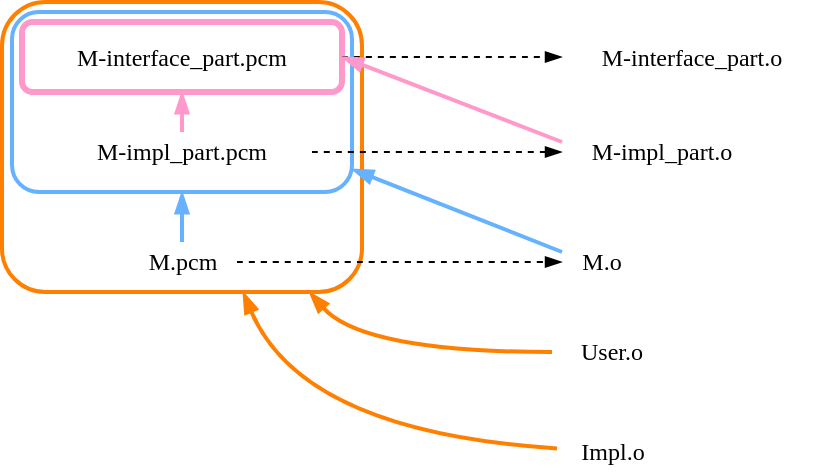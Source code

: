 <mxfile version="20.7.4" type="device"><diagram id="dDJA4pnC_C6GL-BI-GI4" name="第 1 页"><mxGraphModel dx="658" dy="500" grid="1" gridSize="10" guides="1" tooltips="1" connect="1" arrows="1" fold="1" page="1" pageScale="1" pageWidth="827" pageHeight="1169" math="0" shadow="0"><root><mxCell id="0"/><mxCell id="1" parent="0"/><mxCell id="03hj2PF1EpARZfvwSzxG-23" value="" style="rounded=1;whiteSpace=wrap;html=1;fontFamily=MiSans;verticalAlign=bottom;fillColor=none;strokeColor=#FF8000;strokeWidth=2;" vertex="1" parent="1"><mxGeometry x="170" y="455" width="180" height="145" as="geometry"/></mxCell><mxCell id="03hj2PF1EpARZfvwSzxG-21" value="" style="rounded=1;whiteSpace=wrap;html=1;fontFamily=MiSans;verticalAlign=bottom;fillColor=none;strokeColor=#66B2FF;strokeWidth=2;" vertex="1" parent="1"><mxGeometry x="175" y="460" width="170" height="90" as="geometry"/></mxCell><mxCell id="03hj2PF1EpARZfvwSzxG-5" value="Impl.o" style="text;html=1;strokeColor=none;fillColor=none;align=center;verticalAlign=middle;whiteSpace=wrap;rounded=0;fontFamily=MiSans;" vertex="1" parent="1"><mxGeometry x="447.5" y="670" width="55" height="20" as="geometry"/></mxCell><mxCell id="03hj2PF1EpARZfvwSzxG-6" value="User.o" style="text;html=1;strokeColor=none;fillColor=none;align=center;verticalAlign=middle;whiteSpace=wrap;rounded=0;fontFamily=MiSans;" vertex="1" parent="1"><mxGeometry x="445" y="620" width="60" height="20" as="geometry"/></mxCell><mxCell id="03hj2PF1EpARZfvwSzxG-7" value="M-interface_part.o" style="text;html=1;strokeColor=none;fillColor=none;align=center;verticalAlign=middle;whiteSpace=wrap;rounded=0;fontFamily=MiSans;" vertex="1" parent="1"><mxGeometry x="450" y="472.5" width="130" height="20" as="geometry"/></mxCell><mxCell id="03hj2PF1EpARZfvwSzxG-9" value="M.o" style="text;html=1;strokeColor=none;fillColor=none;align=center;verticalAlign=middle;whiteSpace=wrap;rounded=0;fontFamily=MiSans;" vertex="1" parent="1"><mxGeometry x="450" y="575" width="40" height="20" as="geometry"/></mxCell><mxCell id="03hj2PF1EpARZfvwSzxG-20" value="" style="rounded=1;whiteSpace=wrap;html=1;fontFamily=MiSans;fillColor=none;strokeColor=#FF99CC;strokeWidth=3;" vertex="1" parent="1"><mxGeometry x="180" y="465" width="160" height="35" as="geometry"/></mxCell><mxCell id="03hj2PF1EpARZfvwSzxG-22" value="M-impl_part.pcm" style="text;html=1;strokeColor=none;fillColor=none;align=center;verticalAlign=middle;whiteSpace=wrap;rounded=0;fontFamily=MiSans;" vertex="1" parent="1"><mxGeometry x="195" y="520" width="130" height="20" as="geometry"/></mxCell><mxCell id="03hj2PF1EpARZfvwSzxG-32" style="edgeStyle=orthogonalEdgeStyle;curved=1;orthogonalLoop=1;jettySize=auto;html=1;strokeColor=#000000;strokeWidth=1;fontFamily=MiSans;endArrow=blockThin;endFill=1;dashed=1;" edge="1" parent="1" source="03hj2PF1EpARZfvwSzxG-24" target="03hj2PF1EpARZfvwSzxG-9"><mxGeometry relative="1" as="geometry"/></mxCell><mxCell id="03hj2PF1EpARZfvwSzxG-24" value="M.pcm" style="text;html=1;strokeColor=none;fillColor=none;align=center;verticalAlign=middle;whiteSpace=wrap;rounded=0;fontFamily=MiSans;" vertex="1" parent="1"><mxGeometry x="232.5" y="575" width="55" height="20" as="geometry"/></mxCell><mxCell id="03hj2PF1EpARZfvwSzxG-25" value="" style="endArrow=blockThin;html=1;fontFamily=MiSans;curved=1;endFill=1;strokeColor=#FF99CC;strokeWidth=2;" edge="1" parent="1" source="03hj2PF1EpARZfvwSzxG-22" target="03hj2PF1EpARZfvwSzxG-20"><mxGeometry width="50" height="50" relative="1" as="geometry"><mxPoint x="400" y="470" as="sourcePoint"/><mxPoint x="450" y="420" as="targetPoint"/></mxGeometry></mxCell><mxCell id="03hj2PF1EpARZfvwSzxG-26" value="M-interface_part.pcm" style="text;html=1;strokeColor=none;fillColor=none;align=center;verticalAlign=middle;whiteSpace=wrap;rounded=0;fontFamily=MiSans;" vertex="1" parent="1"><mxGeometry x="190" y="472.5" width="140" height="20" as="geometry"/></mxCell><mxCell id="03hj2PF1EpARZfvwSzxG-27" value="" style="endArrow=blockThin;html=1;fontFamily=MiSans;curved=1;endFill=1;strokeColor=#66B2FF;strokeWidth=2;" edge="1" parent="1" source="03hj2PF1EpARZfvwSzxG-24"><mxGeometry width="50" height="50" relative="1" as="geometry"><mxPoint x="270" y="530" as="sourcePoint"/><mxPoint x="260" y="550" as="targetPoint"/></mxGeometry></mxCell><mxCell id="03hj2PF1EpARZfvwSzxG-29" value="M-impl_part.o" style="text;html=1;strokeColor=none;fillColor=none;align=center;verticalAlign=middle;whiteSpace=wrap;rounded=0;fontFamily=MiSans;" vertex="1" parent="1"><mxGeometry x="450" y="520" width="100" height="20" as="geometry"/></mxCell><mxCell id="03hj2PF1EpARZfvwSzxG-31" value="" style="endArrow=blockThin;html=1;fontFamily=MiSans;curved=1;endFill=1;strokeColor=#66B2FF;strokeWidth=2;exitX=0;exitY=0.25;exitDx=0;exitDy=0;" edge="1" parent="1" source="03hj2PF1EpARZfvwSzxG-9" target="03hj2PF1EpARZfvwSzxG-21"><mxGeometry width="50" height="50" relative="1" as="geometry"><mxPoint x="450" y="585" as="sourcePoint"/><mxPoint x="270" y="560" as="targetPoint"/></mxGeometry></mxCell><mxCell id="03hj2PF1EpARZfvwSzxG-33" style="edgeStyle=orthogonalEdgeStyle;curved=1;orthogonalLoop=1;jettySize=auto;html=1;strokeColor=#000000;strokeWidth=1;fontFamily=MiSans;endArrow=blockThin;endFill=1;dashed=1;exitX=1;exitY=0.5;exitDx=0;exitDy=0;" edge="1" parent="1" source="03hj2PF1EpARZfvwSzxG-22" target="03hj2PF1EpARZfvwSzxG-29"><mxGeometry relative="1" as="geometry"><mxPoint x="297.5" y="595" as="sourcePoint"/><mxPoint x="460" y="595" as="targetPoint"/></mxGeometry></mxCell><mxCell id="03hj2PF1EpARZfvwSzxG-34" style="edgeStyle=orthogonalEdgeStyle;curved=1;orthogonalLoop=1;jettySize=auto;html=1;strokeColor=#000000;strokeWidth=1;fontFamily=MiSans;endArrow=blockThin;endFill=1;dashed=1;" edge="1" parent="1" source="03hj2PF1EpARZfvwSzxG-20" target="03hj2PF1EpARZfvwSzxG-7"><mxGeometry relative="1" as="geometry"><mxPoint x="335" y="540" as="sourcePoint"/><mxPoint x="450" y="540" as="targetPoint"/></mxGeometry></mxCell><mxCell id="03hj2PF1EpARZfvwSzxG-36" value="" style="endArrow=blockThin;html=1;fontFamily=MiSans;curved=1;endFill=1;strokeColor=#FF8000;strokeWidth=2;" edge="1" parent="1" source="03hj2PF1EpARZfvwSzxG-6" target="03hj2PF1EpARZfvwSzxG-23"><mxGeometry width="50" height="50" relative="1" as="geometry"><mxPoint x="460" y="587.381" as="sourcePoint"/><mxPoint x="355" y="547.381" as="targetPoint"/><Array as="points"><mxPoint x="350" y="630"/></Array></mxGeometry></mxCell><mxCell id="03hj2PF1EpARZfvwSzxG-37" value="" style="endArrow=blockThin;html=1;fontFamily=MiSans;curved=1;endFill=1;strokeColor=#FF8000;strokeWidth=2;" edge="1" parent="1" source="03hj2PF1EpARZfvwSzxG-5" target="03hj2PF1EpARZfvwSzxG-23"><mxGeometry width="50" height="50" relative="1" as="geometry"><mxPoint x="445" y="636.458" as="sourcePoint"/><mxPoint x="333.0" y="610" as="targetPoint"/><Array as="points"><mxPoint x="320" y="670"/></Array></mxGeometry></mxCell><mxCell id="03hj2PF1EpARZfvwSzxG-30" value="" style="endArrow=blockThin;html=1;fontFamily=MiSans;curved=1;endFill=1;strokeColor=#FF99CC;strokeWidth=2;entryX=1;entryY=0.5;entryDx=0;entryDy=0;exitX=0;exitY=0.25;exitDx=0;exitDy=0;" edge="1" parent="1" source="03hj2PF1EpARZfvwSzxG-29" target="03hj2PF1EpARZfvwSzxG-20"><mxGeometry width="50" height="50" relative="1" as="geometry"><mxPoint x="270" y="530" as="sourcePoint"/><mxPoint x="270" y="510" as="targetPoint"/></mxGeometry></mxCell></root></mxGraphModel></diagram></mxfile>